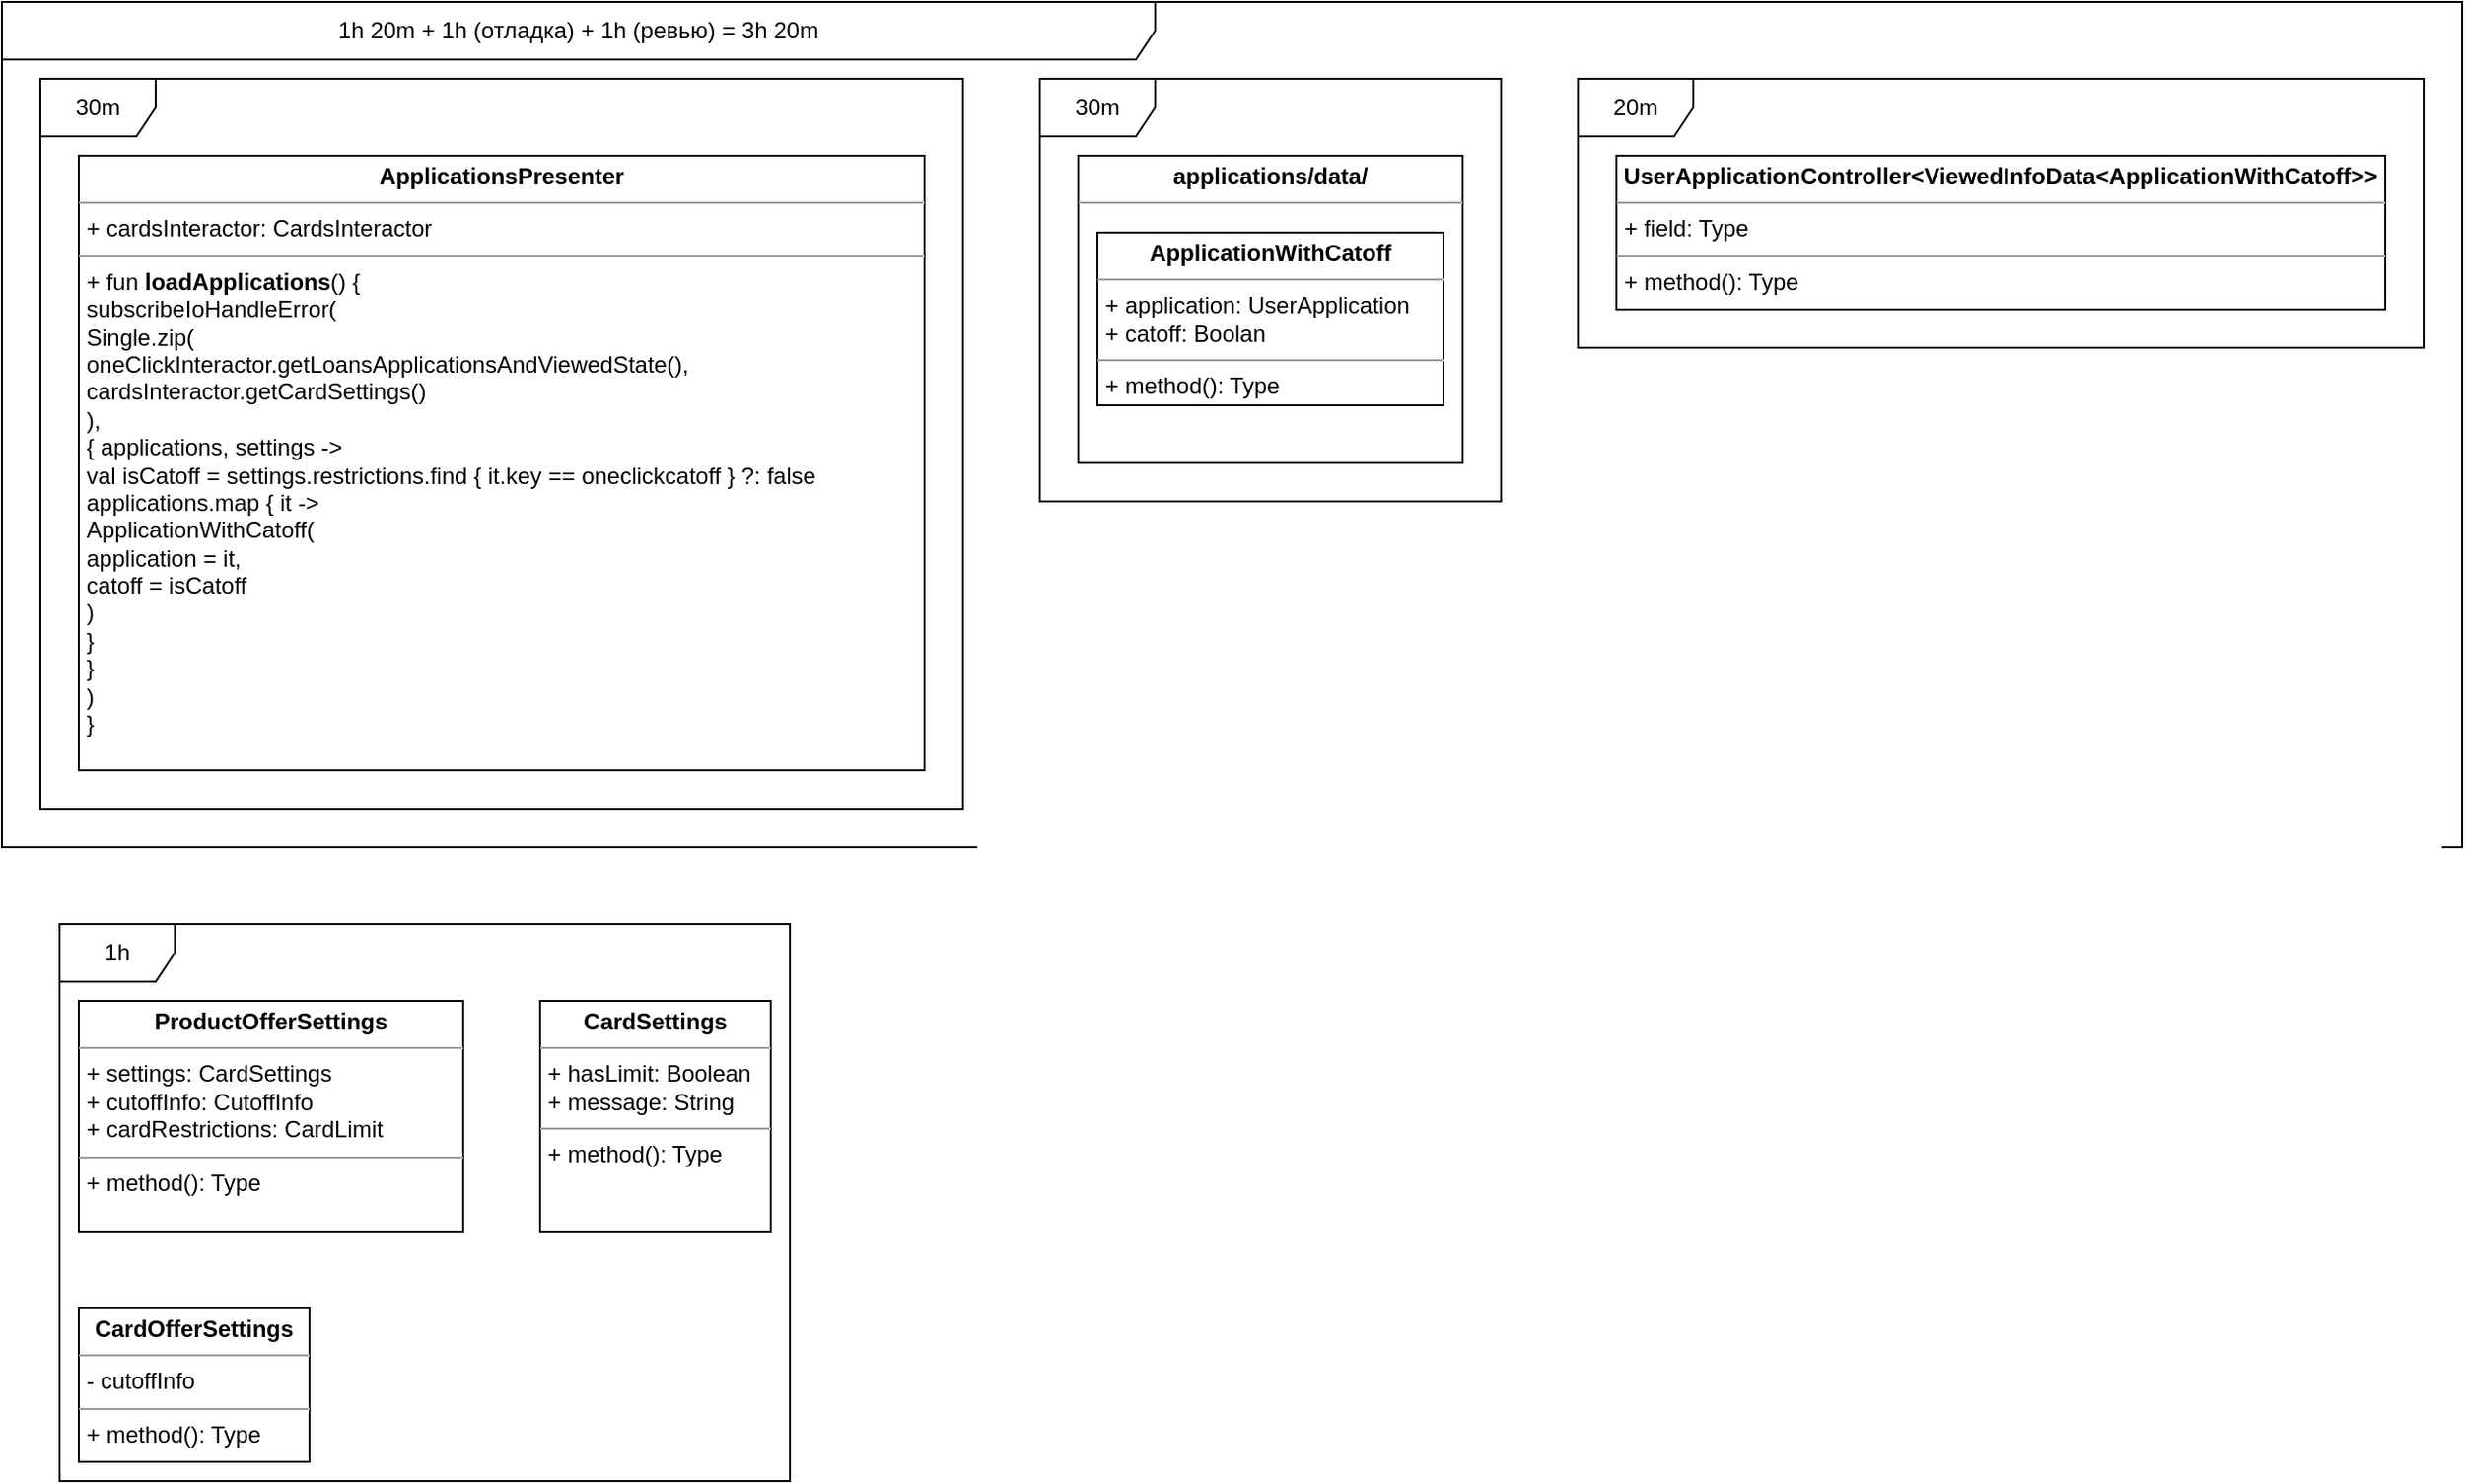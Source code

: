 <mxfile version="17.1.3" type="github">
  <diagram id="Eis_eFVHxR-a4-kXCJjX" name="Page-1">
    <mxGraphModel dx="676" dy="457" grid="1" gridSize="10" guides="1" tooltips="1" connect="1" arrows="1" fold="1" page="1" pageScale="1" pageWidth="827" pageHeight="1169" math="0" shadow="0">
      <root>
        <mxCell id="0" />
        <mxCell id="1" parent="0" />
        <mxCell id="hHCWy-CW16zpLLpsJlLM-5" value="&lt;p style=&quot;margin: 0px ; margin-top: 4px ; text-align: center&quot;&gt;&lt;b&gt;ApplicationsPresenter&lt;/b&gt;&lt;/p&gt;&lt;hr size=&quot;1&quot;&gt;&lt;p style=&quot;margin: 0px ; margin-left: 4px&quot;&gt;+ cardsInteractor: CardsInteractor&lt;br&gt;&lt;/p&gt;&lt;hr size=&quot;1&quot;&gt;&lt;p style=&quot;margin: 0px ; margin-left: 4px&quot;&gt;+ fun &lt;b&gt;loadApplications&lt;/b&gt;() {&lt;/p&gt;&lt;p style=&quot;margin: 0px ; margin-left: 4px&quot;&gt;subscribeIoHandleError(&lt;/p&gt;&lt;p style=&quot;margin: 0px ; margin-left: 4px&quot;&gt;Single.zip(&lt;/p&gt;&lt;p style=&quot;margin: 0px ; margin-left: 4px&quot;&gt;oneClickInteractor.getLoansApplicationsAndViewedState(),&lt;/p&gt;&lt;p style=&quot;margin: 0px ; margin-left: 4px&quot;&gt;cardsInteractor.getCardSettings()&lt;br&gt;&lt;/p&gt;&lt;p style=&quot;margin: 0px ; margin-left: 4px&quot;&gt;),&lt;/p&gt;&lt;p style=&quot;margin: 0px ; margin-left: 4px&quot;&gt;{ applications, settings -&amp;gt;&lt;/p&gt;&lt;p style=&quot;margin: 0px ; margin-left: 4px&quot;&gt;val isCatoff = settings.restrictions.find { it.key == oneclickcatoff } ?: false&lt;br&gt;&lt;/p&gt;&lt;p style=&quot;margin: 0px ; margin-left: 4px&quot;&gt;applications.map { it -&amp;gt;&lt;br&gt;&lt;/p&gt;&lt;p style=&quot;margin: 0px ; margin-left: 4px&quot;&gt;ApplicationWithCatoff(&lt;/p&gt;&lt;p style=&quot;margin: 0px ; margin-left: 4px&quot;&gt;application = it,&lt;/p&gt;&lt;p style=&quot;margin: 0px ; margin-left: 4px&quot;&gt;catoff = isCatoff&lt;/p&gt;&lt;p style=&quot;margin: 0px ; margin-left: 4px&quot;&gt;)&lt;br&gt;&lt;/p&gt;&lt;p style=&quot;margin: 0px ; margin-left: 4px&quot;&gt;}&lt;/p&gt;&lt;p style=&quot;margin: 0px ; margin-left: 4px&quot;&gt;}&lt;br&gt;&lt;/p&gt;&lt;p style=&quot;margin: 0px ; margin-left: 4px&quot;&gt;)&lt;br&gt;&lt;/p&gt;&lt;p style=&quot;margin: 0px ; margin-left: 4px&quot;&gt;}&lt;/p&gt;&lt;p style=&quot;margin: 0px ; margin-left: 4px&quot;&gt;&lt;br&gt;&lt;/p&gt;" style="verticalAlign=top;align=left;overflow=fill;fontSize=12;fontFamily=Helvetica;html=1;" parent="1" vertex="1">
          <mxGeometry x="80" y="80" width="440" height="320" as="geometry" />
        </mxCell>
        <mxCell id="hHCWy-CW16zpLLpsJlLM-6" value="&lt;p style=&quot;margin: 0px ; margin-top: 4px ; text-align: center&quot;&gt;&lt;b&gt;applications/data/&lt;/b&gt;&lt;br&gt;&lt;/p&gt;&lt;hr size=&quot;1&quot;&gt;&lt;div style=&quot;height: 2px&quot;&gt;&lt;/div&gt;" style="verticalAlign=top;align=left;overflow=fill;fontSize=12;fontFamily=Helvetica;html=1;" parent="1" vertex="1">
          <mxGeometry x="600" y="80" width="200" height="160" as="geometry" />
        </mxCell>
        <mxCell id="hHCWy-CW16zpLLpsJlLM-7" value="&lt;p style=&quot;margin: 0px ; margin-top: 4px ; text-align: center&quot;&gt;&lt;b&gt;ApplicationWithCatoff&lt;/b&gt;&lt;/p&gt;&lt;hr size=&quot;1&quot;&gt;&lt;p style=&quot;margin: 0px ; margin-left: 4px&quot;&gt;+ application: UserApplication&lt;/p&gt;&lt;p style=&quot;margin: 0px ; margin-left: 4px&quot;&gt;+ catoff: Boolan&lt;br&gt;&lt;/p&gt;&lt;hr size=&quot;1&quot;&gt;&lt;p style=&quot;margin: 0px ; margin-left: 4px&quot;&gt;+ method(): Type&lt;/p&gt;" style="verticalAlign=top;align=left;overflow=fill;fontSize=12;fontFamily=Helvetica;html=1;" parent="1" vertex="1">
          <mxGeometry x="610" y="120" width="180" height="90" as="geometry" />
        </mxCell>
        <mxCell id="hHCWy-CW16zpLLpsJlLM-8" value="&lt;p style=&quot;margin: 0px ; margin-top: 4px ; text-align: center&quot;&gt;&lt;b&gt;UserApplicationController&amp;lt;ViewedInfoData&amp;lt;ApplicationWithCatoff&amp;gt;&amp;gt;&lt;/b&gt;&lt;/p&gt;&lt;hr size=&quot;1&quot;&gt;&lt;p style=&quot;margin: 0px ; margin-left: 4px&quot;&gt;+ field: Type&lt;/p&gt;&lt;hr size=&quot;1&quot;&gt;&lt;p style=&quot;margin: 0px ; margin-left: 4px&quot;&gt;+ method(): Type&lt;/p&gt;" style="verticalAlign=top;align=left;overflow=fill;fontSize=12;fontFamily=Helvetica;html=1;" parent="1" vertex="1">
          <mxGeometry x="880" y="80" width="400" height="80" as="geometry" />
        </mxCell>
        <mxCell id="hHCWy-CW16zpLLpsJlLM-9" value="30m" style="shape=umlFrame;whiteSpace=wrap;html=1;" parent="1" vertex="1">
          <mxGeometry x="60" y="40" width="480" height="380" as="geometry" />
        </mxCell>
        <mxCell id="hHCWy-CW16zpLLpsJlLM-10" value="30m" style="shape=umlFrame;whiteSpace=wrap;html=1;" parent="1" vertex="1">
          <mxGeometry x="580" y="40" width="240" height="220" as="geometry" />
        </mxCell>
        <mxCell id="hHCWy-CW16zpLLpsJlLM-11" value="20m" style="shape=umlFrame;whiteSpace=wrap;html=1;" parent="1" vertex="1">
          <mxGeometry x="860" y="40" width="440" height="140" as="geometry" />
        </mxCell>
        <mxCell id="hHCWy-CW16zpLLpsJlLM-12" value="1h 20m + 1h (отладка) + 1h (ревью) = 3h 20m" style="shape=umlFrame;whiteSpace=wrap;html=1;width=600;height=30;" parent="1" vertex="1">
          <mxGeometry x="40" width="1280" height="440" as="geometry" />
        </mxCell>
        <mxCell id="XphX5IGGvjIQjmEh3Rdf-1" value="&lt;p style=&quot;margin: 0px ; margin-top: 4px ; text-align: center&quot;&gt;&lt;b&gt;ProductOfferSettings&lt;/b&gt;&lt;/p&gt;&lt;hr size=&quot;1&quot;&gt;&lt;p style=&quot;margin: 0px ; margin-left: 4px&quot;&gt;+ settings: CardSettings&lt;/p&gt;&lt;p style=&quot;margin: 0px ; margin-left: 4px&quot;&gt;+ cutoffInfo: CutoffInfo&lt;/p&gt;&lt;p style=&quot;margin: 0px ; margin-left: 4px&quot;&gt;+ cardRestrictions: CardLimit&lt;br&gt;&lt;/p&gt;&lt;hr size=&quot;1&quot;&gt;&lt;p style=&quot;margin: 0px ; margin-left: 4px&quot;&gt;+ method(): Type&lt;/p&gt;" style="verticalAlign=top;align=left;overflow=fill;fontSize=12;fontFamily=Helvetica;html=1;" vertex="1" parent="1">
          <mxGeometry x="80" y="520" width="200" height="120" as="geometry" />
        </mxCell>
        <mxCell id="XphX5IGGvjIQjmEh3Rdf-2" value="&lt;p style=&quot;margin: 0px ; margin-top: 4px ; text-align: center&quot;&gt;&lt;b&gt;CardSettings&lt;/b&gt;&lt;/p&gt;&lt;hr size=&quot;1&quot;&gt;&lt;p style=&quot;margin: 0px ; margin-left: 4px&quot;&gt;+ hasLimit: Boolean&lt;/p&gt;&lt;p style=&quot;margin: 0px ; margin-left: 4px&quot;&gt;+ message: String&lt;br&gt;&lt;/p&gt;&lt;hr size=&quot;1&quot;&gt;&lt;p style=&quot;margin: 0px ; margin-left: 4px&quot;&gt;+ method(): Type&lt;/p&gt;" style="verticalAlign=top;align=left;overflow=fill;fontSize=12;fontFamily=Helvetica;html=1;" vertex="1" parent="1">
          <mxGeometry x="320" y="520" width="120" height="120" as="geometry" />
        </mxCell>
        <mxCell id="XphX5IGGvjIQjmEh3Rdf-3" value="&lt;p style=&quot;margin: 0px ; margin-top: 4px ; text-align: center&quot;&gt;&lt;b&gt;CardOfferSettings&lt;/b&gt;&lt;/p&gt;&lt;hr size=&quot;1&quot;&gt;&lt;p style=&quot;margin: 0px ; margin-left: 4px&quot;&gt;- cutoffInfo&lt;br&gt;&lt;/p&gt;&lt;hr size=&quot;1&quot;&gt;&lt;p style=&quot;margin: 0px ; margin-left: 4px&quot;&gt;+ method(): Type&lt;/p&gt;" style="verticalAlign=top;align=left;overflow=fill;fontSize=12;fontFamily=Helvetica;html=1;" vertex="1" parent="1">
          <mxGeometry x="80" y="680" width="120" height="80" as="geometry" />
        </mxCell>
        <mxCell id="XphX5IGGvjIQjmEh3Rdf-5" value="1h" style="shape=umlFrame;whiteSpace=wrap;html=1;" vertex="1" parent="1">
          <mxGeometry x="70" y="480" width="380" height="290" as="geometry" />
        </mxCell>
      </root>
    </mxGraphModel>
  </diagram>
</mxfile>
